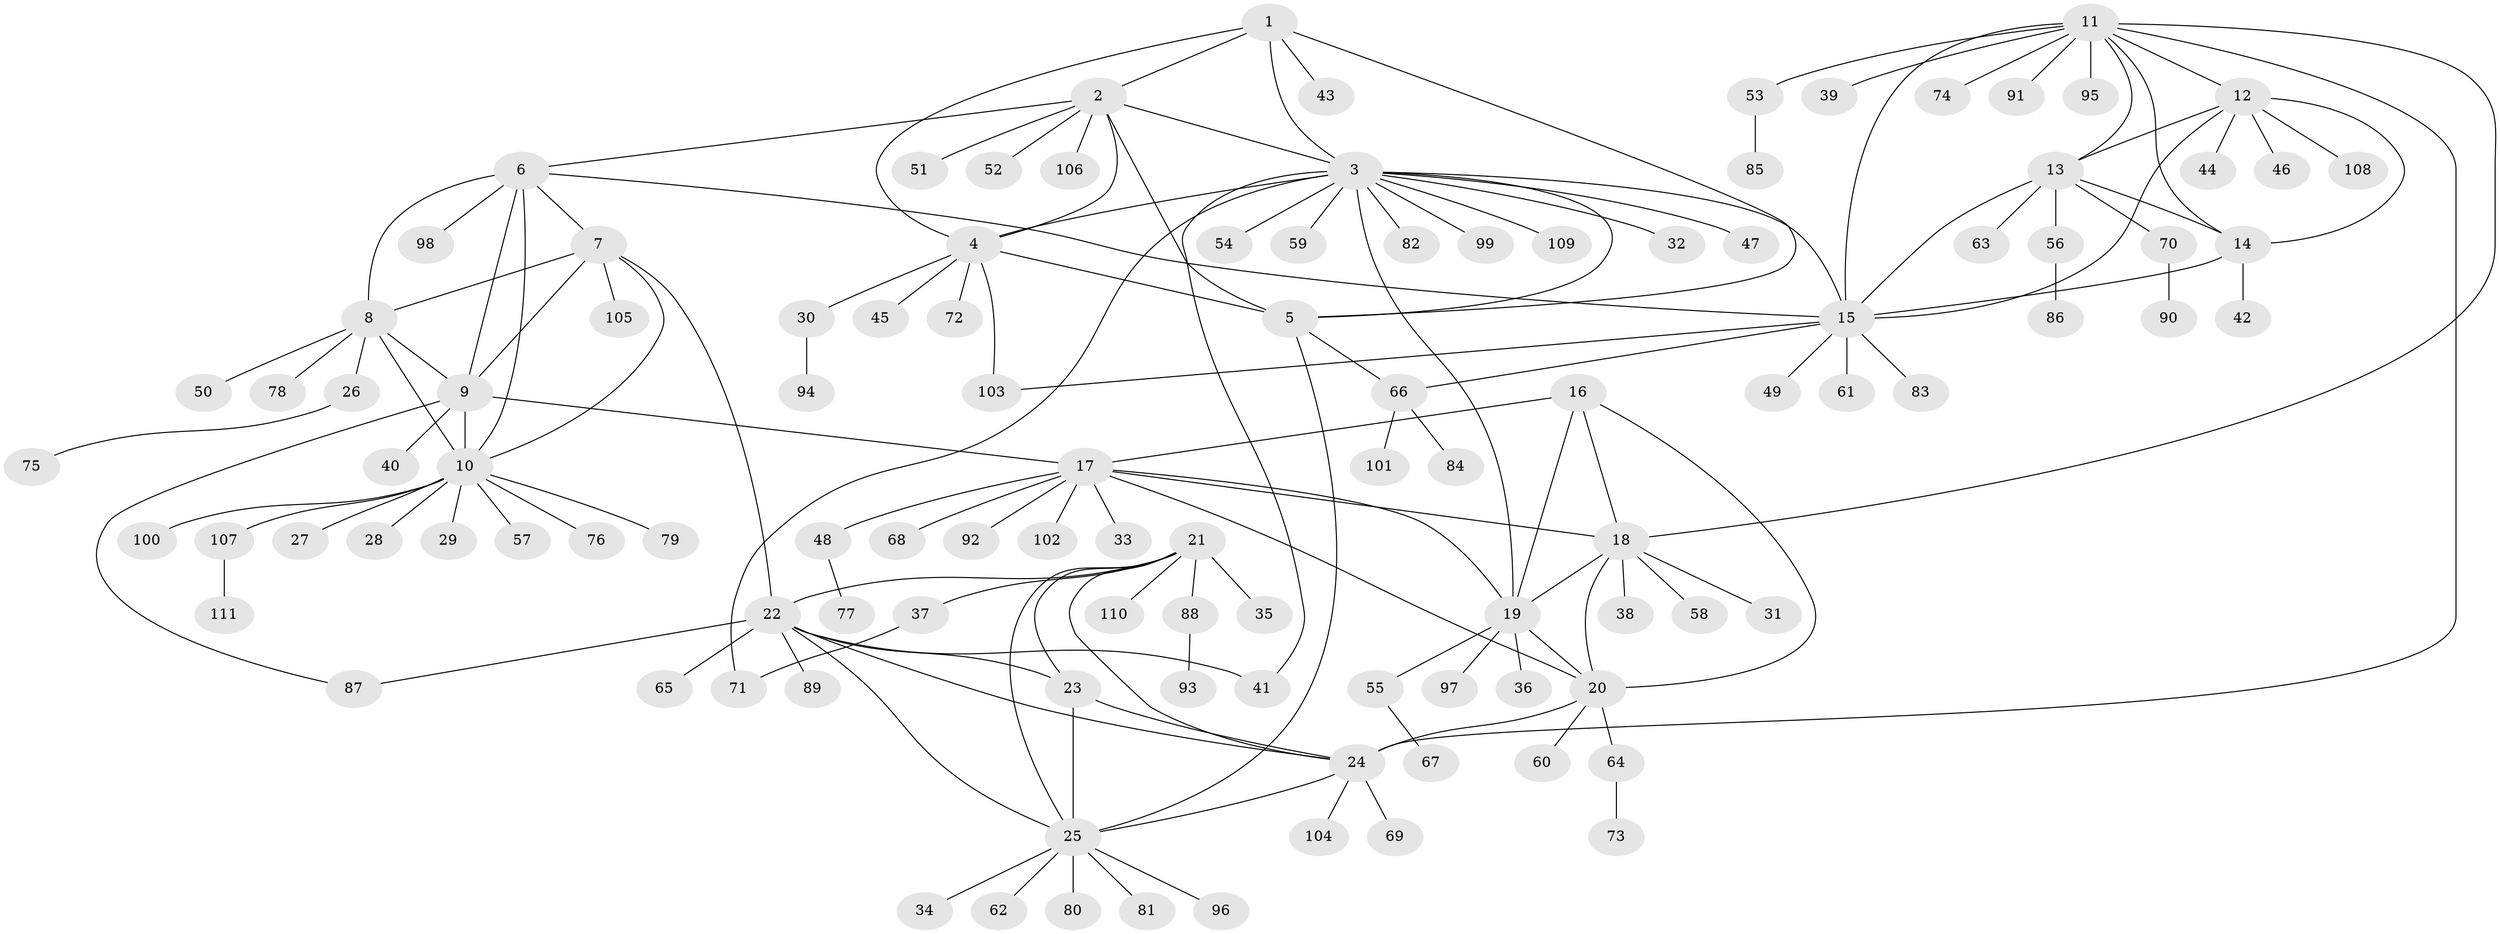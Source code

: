 // Generated by graph-tools (version 1.1) at 2025/50/03/09/25 03:50:31]
// undirected, 111 vertices, 151 edges
graph export_dot {
graph [start="1"]
  node [color=gray90,style=filled];
  1;
  2;
  3;
  4;
  5;
  6;
  7;
  8;
  9;
  10;
  11;
  12;
  13;
  14;
  15;
  16;
  17;
  18;
  19;
  20;
  21;
  22;
  23;
  24;
  25;
  26;
  27;
  28;
  29;
  30;
  31;
  32;
  33;
  34;
  35;
  36;
  37;
  38;
  39;
  40;
  41;
  42;
  43;
  44;
  45;
  46;
  47;
  48;
  49;
  50;
  51;
  52;
  53;
  54;
  55;
  56;
  57;
  58;
  59;
  60;
  61;
  62;
  63;
  64;
  65;
  66;
  67;
  68;
  69;
  70;
  71;
  72;
  73;
  74;
  75;
  76;
  77;
  78;
  79;
  80;
  81;
  82;
  83;
  84;
  85;
  86;
  87;
  88;
  89;
  90;
  91;
  92;
  93;
  94;
  95;
  96;
  97;
  98;
  99;
  100;
  101;
  102;
  103;
  104;
  105;
  106;
  107;
  108;
  109;
  110;
  111;
  1 -- 2;
  1 -- 3;
  1 -- 4;
  1 -- 5;
  1 -- 43;
  2 -- 3;
  2 -- 4;
  2 -- 5;
  2 -- 6;
  2 -- 51;
  2 -- 52;
  2 -- 106;
  3 -- 4;
  3 -- 5;
  3 -- 15;
  3 -- 19;
  3 -- 32;
  3 -- 41;
  3 -- 47;
  3 -- 54;
  3 -- 59;
  3 -- 71;
  3 -- 82;
  3 -- 99;
  3 -- 109;
  4 -- 5;
  4 -- 30;
  4 -- 45;
  4 -- 72;
  4 -- 103;
  5 -- 25;
  5 -- 66;
  6 -- 7;
  6 -- 8;
  6 -- 9;
  6 -- 10;
  6 -- 15;
  6 -- 98;
  7 -- 8;
  7 -- 9;
  7 -- 10;
  7 -- 22;
  7 -- 105;
  8 -- 9;
  8 -- 10;
  8 -- 26;
  8 -- 50;
  8 -- 78;
  9 -- 10;
  9 -- 17;
  9 -- 40;
  9 -- 87;
  10 -- 27;
  10 -- 28;
  10 -- 29;
  10 -- 57;
  10 -- 76;
  10 -- 79;
  10 -- 100;
  10 -- 107;
  11 -- 12;
  11 -- 13;
  11 -- 14;
  11 -- 15;
  11 -- 18;
  11 -- 24;
  11 -- 39;
  11 -- 53;
  11 -- 74;
  11 -- 91;
  11 -- 95;
  12 -- 13;
  12 -- 14;
  12 -- 15;
  12 -- 44;
  12 -- 46;
  12 -- 108;
  13 -- 14;
  13 -- 15;
  13 -- 56;
  13 -- 63;
  13 -- 70;
  14 -- 15;
  14 -- 42;
  15 -- 49;
  15 -- 61;
  15 -- 66;
  15 -- 83;
  15 -- 103;
  16 -- 17;
  16 -- 18;
  16 -- 19;
  16 -- 20;
  17 -- 18;
  17 -- 19;
  17 -- 20;
  17 -- 33;
  17 -- 48;
  17 -- 68;
  17 -- 92;
  17 -- 102;
  18 -- 19;
  18 -- 20;
  18 -- 31;
  18 -- 38;
  18 -- 58;
  19 -- 20;
  19 -- 36;
  19 -- 55;
  19 -- 97;
  20 -- 24;
  20 -- 60;
  20 -- 64;
  21 -- 22;
  21 -- 23;
  21 -- 24;
  21 -- 25;
  21 -- 35;
  21 -- 37;
  21 -- 88;
  21 -- 110;
  22 -- 23;
  22 -- 24;
  22 -- 25;
  22 -- 41;
  22 -- 65;
  22 -- 87;
  22 -- 89;
  23 -- 24;
  23 -- 25;
  24 -- 25;
  24 -- 69;
  24 -- 104;
  25 -- 34;
  25 -- 62;
  25 -- 80;
  25 -- 81;
  25 -- 96;
  26 -- 75;
  30 -- 94;
  37 -- 71;
  48 -- 77;
  53 -- 85;
  55 -- 67;
  56 -- 86;
  64 -- 73;
  66 -- 84;
  66 -- 101;
  70 -- 90;
  88 -- 93;
  107 -- 111;
}
